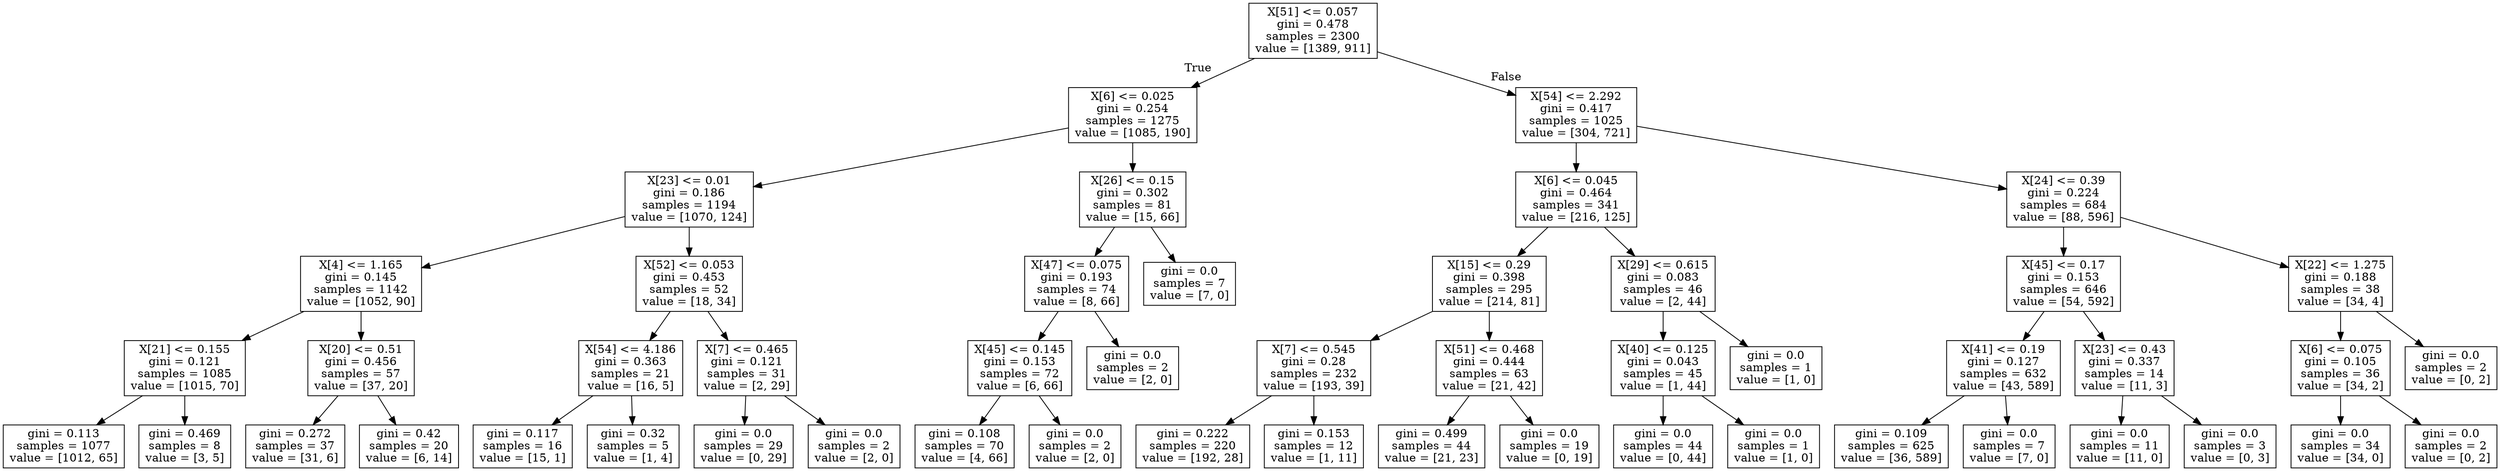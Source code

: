 digraph Tree {
node [shape=box] ;
0 [label="X[51] <= 0.057\ngini = 0.478\nsamples = 2300\nvalue = [1389, 911]"] ;
1 [label="X[6] <= 0.025\ngini = 0.254\nsamples = 1275\nvalue = [1085, 190]"] ;
0 -> 1 [labeldistance=2.5, labelangle=45, headlabel="True"] ;
2 [label="X[23] <= 0.01\ngini = 0.186\nsamples = 1194\nvalue = [1070, 124]"] ;
1 -> 2 ;
3 [label="X[4] <= 1.165\ngini = 0.145\nsamples = 1142\nvalue = [1052, 90]"] ;
2 -> 3 ;
4 [label="X[21] <= 0.155\ngini = 0.121\nsamples = 1085\nvalue = [1015, 70]"] ;
3 -> 4 ;
5 [label="gini = 0.113\nsamples = 1077\nvalue = [1012, 65]"] ;
4 -> 5 ;
6 [label="gini = 0.469\nsamples = 8\nvalue = [3, 5]"] ;
4 -> 6 ;
7 [label="X[20] <= 0.51\ngini = 0.456\nsamples = 57\nvalue = [37, 20]"] ;
3 -> 7 ;
8 [label="gini = 0.272\nsamples = 37\nvalue = [31, 6]"] ;
7 -> 8 ;
9 [label="gini = 0.42\nsamples = 20\nvalue = [6, 14]"] ;
7 -> 9 ;
10 [label="X[52] <= 0.053\ngini = 0.453\nsamples = 52\nvalue = [18, 34]"] ;
2 -> 10 ;
11 [label="X[54] <= 4.186\ngini = 0.363\nsamples = 21\nvalue = [16, 5]"] ;
10 -> 11 ;
12 [label="gini = 0.117\nsamples = 16\nvalue = [15, 1]"] ;
11 -> 12 ;
13 [label="gini = 0.32\nsamples = 5\nvalue = [1, 4]"] ;
11 -> 13 ;
14 [label="X[7] <= 0.465\ngini = 0.121\nsamples = 31\nvalue = [2, 29]"] ;
10 -> 14 ;
15 [label="gini = 0.0\nsamples = 29\nvalue = [0, 29]"] ;
14 -> 15 ;
16 [label="gini = 0.0\nsamples = 2\nvalue = [2, 0]"] ;
14 -> 16 ;
17 [label="X[26] <= 0.15\ngini = 0.302\nsamples = 81\nvalue = [15, 66]"] ;
1 -> 17 ;
18 [label="X[47] <= 0.075\ngini = 0.193\nsamples = 74\nvalue = [8, 66]"] ;
17 -> 18 ;
19 [label="X[45] <= 0.145\ngini = 0.153\nsamples = 72\nvalue = [6, 66]"] ;
18 -> 19 ;
20 [label="gini = 0.108\nsamples = 70\nvalue = [4, 66]"] ;
19 -> 20 ;
21 [label="gini = 0.0\nsamples = 2\nvalue = [2, 0]"] ;
19 -> 21 ;
22 [label="gini = 0.0\nsamples = 2\nvalue = [2, 0]"] ;
18 -> 22 ;
23 [label="gini = 0.0\nsamples = 7\nvalue = [7, 0]"] ;
17 -> 23 ;
24 [label="X[54] <= 2.292\ngini = 0.417\nsamples = 1025\nvalue = [304, 721]"] ;
0 -> 24 [labeldistance=2.5, labelangle=-45, headlabel="False"] ;
25 [label="X[6] <= 0.045\ngini = 0.464\nsamples = 341\nvalue = [216, 125]"] ;
24 -> 25 ;
26 [label="X[15] <= 0.29\ngini = 0.398\nsamples = 295\nvalue = [214, 81]"] ;
25 -> 26 ;
27 [label="X[7] <= 0.545\ngini = 0.28\nsamples = 232\nvalue = [193, 39]"] ;
26 -> 27 ;
28 [label="gini = 0.222\nsamples = 220\nvalue = [192, 28]"] ;
27 -> 28 ;
29 [label="gini = 0.153\nsamples = 12\nvalue = [1, 11]"] ;
27 -> 29 ;
30 [label="X[51] <= 0.468\ngini = 0.444\nsamples = 63\nvalue = [21, 42]"] ;
26 -> 30 ;
31 [label="gini = 0.499\nsamples = 44\nvalue = [21, 23]"] ;
30 -> 31 ;
32 [label="gini = 0.0\nsamples = 19\nvalue = [0, 19]"] ;
30 -> 32 ;
33 [label="X[29] <= 0.615\ngini = 0.083\nsamples = 46\nvalue = [2, 44]"] ;
25 -> 33 ;
34 [label="X[40] <= 0.125\ngini = 0.043\nsamples = 45\nvalue = [1, 44]"] ;
33 -> 34 ;
35 [label="gini = 0.0\nsamples = 44\nvalue = [0, 44]"] ;
34 -> 35 ;
36 [label="gini = 0.0\nsamples = 1\nvalue = [1, 0]"] ;
34 -> 36 ;
37 [label="gini = 0.0\nsamples = 1\nvalue = [1, 0]"] ;
33 -> 37 ;
38 [label="X[24] <= 0.39\ngini = 0.224\nsamples = 684\nvalue = [88, 596]"] ;
24 -> 38 ;
39 [label="X[45] <= 0.17\ngini = 0.153\nsamples = 646\nvalue = [54, 592]"] ;
38 -> 39 ;
40 [label="X[41] <= 0.19\ngini = 0.127\nsamples = 632\nvalue = [43, 589]"] ;
39 -> 40 ;
41 [label="gini = 0.109\nsamples = 625\nvalue = [36, 589]"] ;
40 -> 41 ;
42 [label="gini = 0.0\nsamples = 7\nvalue = [7, 0]"] ;
40 -> 42 ;
43 [label="X[23] <= 0.43\ngini = 0.337\nsamples = 14\nvalue = [11, 3]"] ;
39 -> 43 ;
44 [label="gini = 0.0\nsamples = 11\nvalue = [11, 0]"] ;
43 -> 44 ;
45 [label="gini = 0.0\nsamples = 3\nvalue = [0, 3]"] ;
43 -> 45 ;
46 [label="X[22] <= 1.275\ngini = 0.188\nsamples = 38\nvalue = [34, 4]"] ;
38 -> 46 ;
47 [label="X[6] <= 0.075\ngini = 0.105\nsamples = 36\nvalue = [34, 2]"] ;
46 -> 47 ;
48 [label="gini = 0.0\nsamples = 34\nvalue = [34, 0]"] ;
47 -> 48 ;
49 [label="gini = 0.0\nsamples = 2\nvalue = [0, 2]"] ;
47 -> 49 ;
50 [label="gini = 0.0\nsamples = 2\nvalue = [0, 2]"] ;
46 -> 50 ;
}